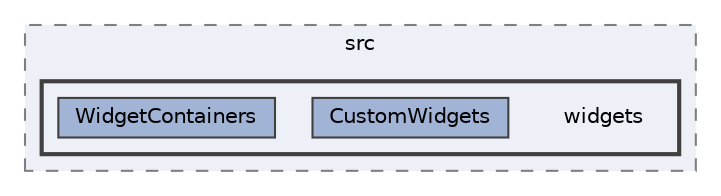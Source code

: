 digraph "QConfigurableDashboard/src/widgets"
{
 // LATEX_PDF_SIZE
  bgcolor="transparent";
  edge [fontname=Helvetica,fontsize=10,labelfontname=Helvetica,labelfontsize=10];
  node [fontname=Helvetica,fontsize=10,shape=box,height=0.2,width=0.4];
  compound=true
  subgraph clusterdir_a61774ce3f45b5f6acf9c7fdf1502887 {
    graph [ bgcolor="#edf0f7", pencolor="grey50", label="src", fontname=Helvetica,fontsize=10 style="filled,dashed", URL="dir_a61774ce3f45b5f6acf9c7fdf1502887.html",tooltip=""]
  subgraph clusterdir_c59152cfe68044ca76516cf4f95e0e5b {
    graph [ bgcolor="#edf0f7", pencolor="grey25", label="", fontname=Helvetica,fontsize=10 style="filled,bold", URL="dir_c59152cfe68044ca76516cf4f95e0e5b.html",tooltip=""]
    dir_c59152cfe68044ca76516cf4f95e0e5b [shape=plaintext, label="widgets"];
  dir_3714e927d48c7a031fd76a21ee43f65a [label="CustomWidgets", fillcolor="#a2b4d6", color="grey25", style="filled", URL="dir_3714e927d48c7a031fd76a21ee43f65a.html",tooltip=""];
  dir_041aef103730428c11893df99e39d1dd [label="WidgetContainers", fillcolor="#a2b4d6", color="grey25", style="filled", URL="dir_041aef103730428c11893df99e39d1dd.html",tooltip=""];
  }
  }
}
